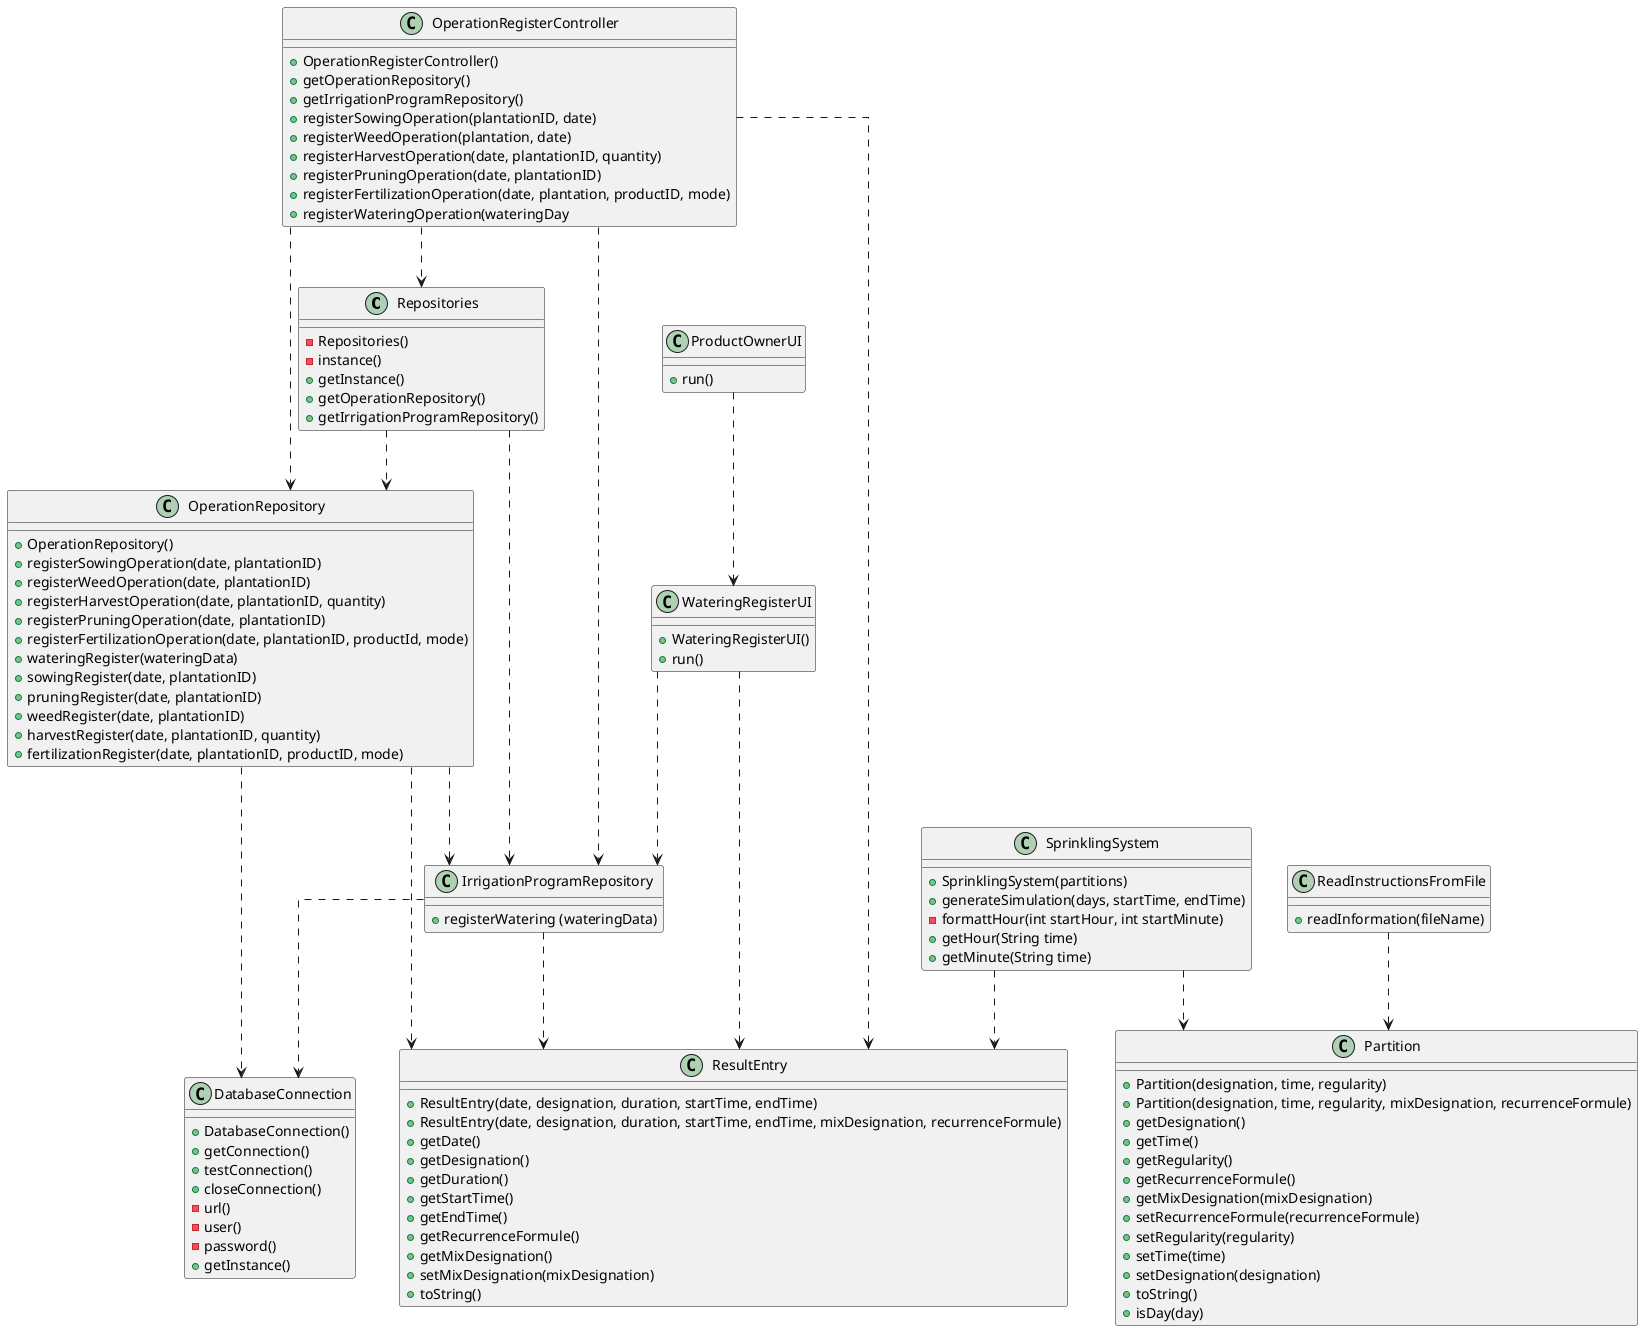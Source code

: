 @startuml
'https://plantuml.com/class-diagram

skinparam linetype ortho

Class Repositories{
- Repositories()
- instance()
+ getInstance()
+ getOperationRepository()
+ getIrrigationProgramRepository()
}

Class OperationRepository{
+ OperationRepository()
+ registerSowingOperation(date, plantationID)
+ registerWeedOperation(date, plantationID)
+ registerHarvestOperation(date, plantationID, quantity)
+ registerPruningOperation(date, plantationID)
+ registerFertilizationOperation(date, plantationID, productId, mode)
+ wateringRegister(wateringData)
+ sowingRegister(date, plantationID)
+ pruningRegister(date, plantationID)
+ weedRegister(date, plantationID)
+ harvestRegister(date, plantationID, quantity)
+ fertilizationRegister(date, plantationID, productID, mode)
}

Class IrrigationProgramRepository{
+ registerWatering (wateringData)
}

Class DatabaseConnection{
+ DatabaseConnection()
+ getConnection()
+ testConnection()
+ closeConnection()
- url()
- user()
- password()
+ getInstance()
}


Class OperationRegisterController{
+ OperationRegisterController()
+ getOperationRepository()
+ getIrrigationProgramRepository()
+ registerSowingOperation(plantationID, date)
+ registerWeedOperation(plantation, date)
+ registerHarvestOperation(date, plantationID, quantity)
+ registerPruningOperation(date, plantationID)
+ registerFertilizationOperation(date, plantation, productID, mode)
+ registerWateringOperation(wateringDay
}

Class SprinklingSystem{
+ SprinklingSystem(partitions)
+ generateSimulation(days, startTime, endTime)
- formattHour(int startHour, int startMinute)
+ getHour(String time)
+ getMinute(String time)
}

Class ResultEntry{
+ ResultEntry(date, designation, duration, startTime, endTime)
+ ResultEntry(date, designation, duration, startTime, endTime, mixDesignation, recurrenceFormule)
+ getDate()
+ getDesignation()
+ getDuration()
+ getStartTime()
+ getEndTime()
+ getRecurrenceFormule()
+ getMixDesignation()
+ setMixDesignation(mixDesignation)
+ toString()
}

Class Partition{
+ Partition(designation, time, regularity)
+ Partition(designation, time, regularity, mixDesignation, recurrenceFormule)
+ getDesignation()
+ getTime()
+ getRegularity()
+ getRecurrenceFormule()
+ getMixDesignation(mixDesignation)
+ setRecurrenceFormule(recurrenceFormule)
+ setRegularity(regularity)
+ setTime(time)
+ setDesignation(designation)
+ toString()
+ isDay(day)
}

Class ReadInstructionsFromFile{
+ readInformation(fileName)
}

Class ProductOwnerUI{
+ run()
}


Class WateringRegisterUI{
+ WateringRegisterUI()
+ run()
}

IrrigationProgramRepository ..> DatabaseConnection
OperationRepository ..> DatabaseConnection
WateringRegisterUI ..> IrrigationProgramRepository
OperationRegisterController ..> IrrigationProgramRepository
OperationRepository ..> IrrigationProgramRepository
Repositories ..> IrrigationProgramRepository
OperationRegisterController ..> OperationRepository
Repositories ..> OperationRepository
OperationRegisterController ..> Repositories
WateringRegisterUI ..> ResultEntry
OperationRegisterController ..> ResultEntry
IrrigationProgramRepository ..> ResultEntry
OperationRepository ..> ResultEntry
SprinklingSystem ..> ResultEntry
ReadInstructionsFromFile ..> Partition
SprinklingSystem ..> Partition
ProductOwnerUI ..> WateringRegisterUI

@enduml